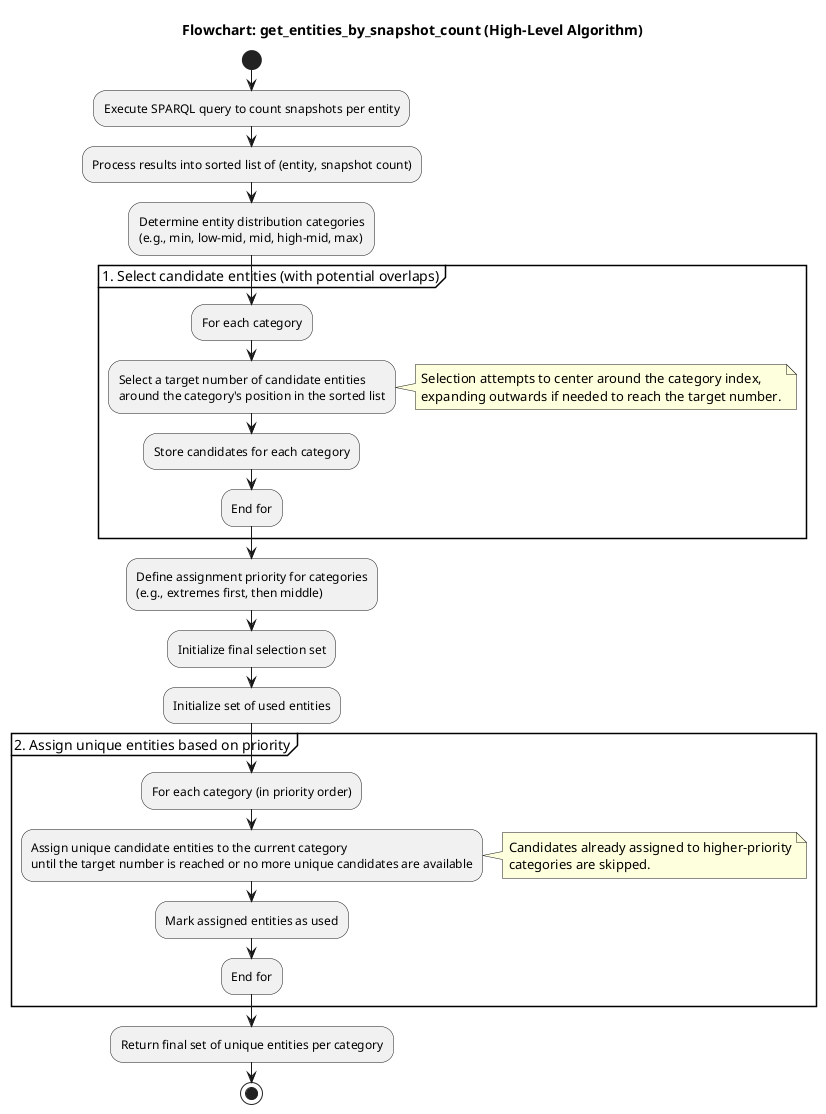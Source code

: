 @startuml get_entities_by_snapshot_count_flowchart
title Flowchart: get_entities_by_snapshot_count (High-Level Algorithm)

start
:Execute SPARQL query to count snapshots per entity;
:Process results into sorted list of (entity, snapshot count);
:Determine entity distribution categories
(e.g., min, low-mid, mid, high-mid, max);

partition "1. Select candidate entities (with potential overlaps)" {
  :For each category;
    :Select a target number of candidate entities
    around the category's position in the sorted list;
    note right
      Selection attempts to center around the category index,
      expanding outwards if needed to reach the target number.
    end note
  :Store candidates for each category;
  :End for;
}

:Define assignment priority for categories
(e.g., extremes first, then middle);
:Initialize final selection set;
:Initialize set of used entities;

partition "2. Assign unique entities based on priority" {
 :For each category (in priority order);
  :Assign unique candidate entities to the current category
  until the target number is reached or no more unique candidates are available;
  note right
    Candidates already assigned to higher-priority
    categories are skipped.
  end note
 :Mark assigned entities as used;
 :End for;
}

:Return final set of unique entities per category;

stop
@enduml